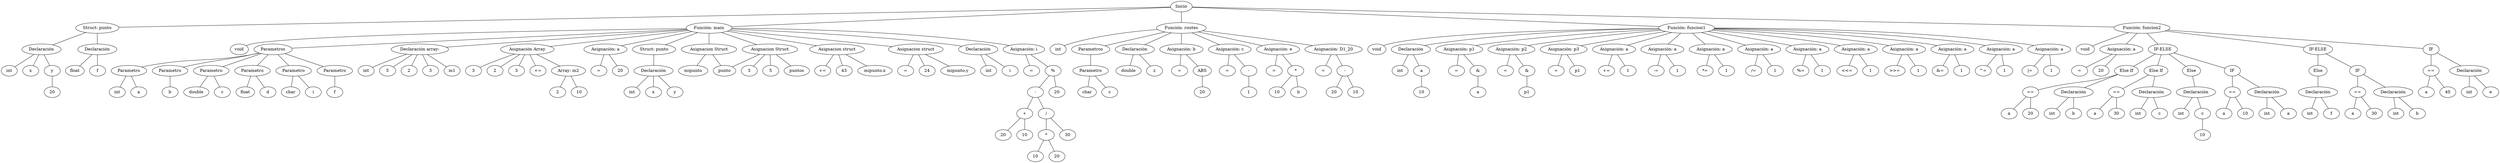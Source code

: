 graph {
	1 [label=int]
	2 [label=x]
	3 [label=20]
	4 [label=y]
	4 -- 3
	5 [label="Declaración"]
	5 -- 1
	5 -- 2
	5 -- 4
	6 [label=float]
	7 [label=f]
	8 [label="Declaración"]
	8 -- 6
	8 -- 7
	9 [label="Struct: punto"]
	9 -- 5
	9 -- 8
	10 [label=void]
	11 [label=int]
	12 [label=a]
	13 -- 11
	13 [label=Parametro]
	13 -- 12
	14 [label=b]
	15 [label=Parametro]
	15 -- 14
	16 [label=double]
	17 [label=c]
	18 -- 16
	18 [label=Parametro]
	18 -- 17
	19 [label=float]
	20 [label=d]
	21 -- 19
	21 [label=Parametro]
	21 -- 20
	22 [label=char]
	23 [label=i]
	24 -- 22
	24 [label=Parametro]
	24 -- 23
	25 [label=f]
	26 [label=Parametro]
	26 -- 25
	27 [label=Parametros]
	27 -- 13
	27 -- 15
	27 -- 18
	27 -- 21
	27 -- 24
	27 -- 26
	28 [label=int]
	29 [label=5]
	30 [label=2]
	31 [label=3]
	32 [label="Declaración array:"]
	32 -- m1
	32 -- 28
	32 -- 29
	32 -- 30
	32 -- 31
	33 [label=3]
	34 [label=2]
	35 [label=3]
	36 [label="+="]
	37 [label=2]
	38 [label=10]
	39 [label="Array: m2"]
	39 -- 37
	39 -- 38
	40 [label="Asignación Array"]
	40 -- 33
	40 -- 34
	40 -- 35
	40 -- 36
	40 -- 39
	41 [label="="]
	42 [label=20]
	43 [label="Asignación: a"]
	43 -- 41
	43 -- 42
	44 [label=int]
	45 [label=x]
	46 [label=y]
	47 [label="Declaración"]
	47 -- 44
	47 -- 45
	47 -- 46
	48 [label="Struct: punto"]
	48 -- 47
	49 [label="Asignacion Struct"]
	49 -- punto
	49 -- mipunto
	50 [label=3]
	51 [label=5]
	52 [label="Asignacion Struct"]
	52 -- punto
	52 -- puntos
	52 -- 50
	52 -- 51
	53 [label="+="]
	54 [label=43]
	55 -- 54
	55 -- 53
	55 [label="Asignacion struct"]
	55 -- "mipunto.x"
	56 [label="="]
	57 [label=24]
	58 -- 57
	58 -- 56
	58 [label="Asignacion struct"]
	58 -- "mipunto.y"
	59 [label=int]
	60 [label=i]
	61 [label="Declaración"]
	61 -- 59
	61 -- 60
	62 [label="="]
	63 [label=20]
	64 [label=10]
	65 -- 63
	65 [label="+"]
	65 -- 64
	66 [label=10]
	67 [label=20]
	68 -- 66
	68 [label="*"]
	68 -- 67
	69 [label=30]
	70 -- 68
	70 [label="/"]
	70 -- 69
	71 -- 65
	71 [label="-"]
	71 -- 70
	72 [label=20]
	73 -- 71
	73 [label="%"]
	73 -- 72
	74 [label="Asignación: i"]
	74 -- 62
	74 -- 73
	75 [label="Función: main"]
	75 -- 10
	75 -- 27
	75 -- 32
	75 -- 40
	75 -- 43
	75 -- 48
	75 -- 49
	75 -- 52
	75 -- 55
	75 -- 58
	75 -- 61
	75 -- 74
	76 [label=int]
	77 [label=char]
	78 [label=c]
	79 -- 77
	79 [label=Parametro]
	79 -- 78
	80 [label=Parametros]
	80 -- 79
	81 [label=double]
	82 [label=z]
	83 [label="Declaración"]
	83 -- 81
	83 -- 82
	84 [label="="]
	85 [label=20]
	86 [label=ABS]
	86 -- 85
	87 [label="Asignación: b"]
	87 -- 84
	87 -- 86
	88 [label="="]
	89 [label=1]
	90 [label="-"]
	90 -- 89
	91 [label="Asignación: c"]
	91 -- 88
	91 -- 90
	92 [label="="]
	93 [label=10]
	94 [label=b]
	95 -- 93
	95 [label="*"]
	95 -- 94
	96 [label="Asignación: e"]
	96 -- 92
	96 -- 95
	97 [label="="]
	98 [label=20]
	99 [label=10]
	100 -- 98
	100 [label="-"]
	100 -- 99
	101 [label="Asignación: D1_20"]
	101 -- 97
	101 -- 100
	102 [label="Función: routes"]
	102 -- 76
	102 -- 80
	102 -- 83
	102 -- 87
	102 -- 91
	102 -- 96
	102 -- 101
	103 [label=void]
	104 [label=int]
	105 [label=10]
	106 [label=a]
	106 -- 105
	107 [label="Declaración"]
	107 -- 104
	107 -- 106
	108 [label="="]
	109 [label="&"]
	109 -- a
	110 [label="Asignación: p1"]
	110 -- 108
	110 -- 109
	111 [label="="]
	112 [label="&"]
	112 -- p1
	113 [label="Asignación: p2"]
	113 -- 111
	113 -- 112
	114 [label="="]
	115 [label=p1]
	116 [label="Asignación: p3"]
	116 -- 114
	116 -- 115
	117 [label="+="]
	118 [label=1]
	119 [label="Asignación: a"]
	119 -- 117
	119 -- 118
	120 [label="-="]
	121 [label=1]
	122 [label="Asignación: a"]
	122 -- 120
	122 -- 121
	123 [label="*="]
	124 [label=1]
	125 [label="Asignación: a"]
	125 -- 123
	125 -- 124
	126 [label="/="]
	127 [label=1]
	128 [label="Asignación: a"]
	128 -- 126
	128 -- 127
	129 [label="%="]
	130 [label=1]
	131 [label="Asignación: a"]
	131 -- 129
	131 -- 130
	132 [label="<<="]
	133 [label=1]
	134 [label="Asignación: a"]
	134 -- 132
	134 -- 133
	135 [label=">>="]
	136 [label=1]
	137 [label="Asignación: a"]
	137 -- 135
	137 -- 136
	138 [label="&="]
	139 [label=1]
	140 [label="Asignación: a"]
	140 -- 138
	140 -- 139
	141 [label="^="]
	142 [label=1]
	143 [label="Asignación: a"]
	143 -- 141
	143 -- 142
	144 [label="|="]
	145 [label=1]
	146 [label="Asignación: a"]
	146 -- 144
	146 -- 145
	147 [label="Función: funcion1"]
	147 -- 103
	147 -- 107
	147 -- 110
	147 -- 113
	147 -- 116
	147 -- 119
	147 -- 122
	147 -- 125
	147 -- 128
	147 -- 131
	147 -- 134
	147 -- 137
	147 -- 140
	147 -- 143
	147 -- 146
	148 [label=void]
	149 [label="="]
	150 [label=20]
	151 [label="Asignación: a"]
	151 -- 149
	151 -- 150
	152 [label=a]
	153 [label=10]
	154 -- 152
	154 [label="=="]
	154 -- 153
	155 [label=int]
	156 [label=a]
	157 [label="Declaración"]
	157 -- 155
	157 -- 156
	158 [label=a]
	159 [label=20]
	160 -- 158
	160 [label="=="]
	160 -- 159
	161 [label=int]
	162 [label=b]
	163 [label="Declaración"]
	163 -- 161
	163 -- 162
	164 [label="Else If"]
	164 -- 160
	164 -- 163
	165 [label=a]
	166 [label=30]
	167 -- 165
	167 [label="=="]
	167 -- 166
	168 [label=int]
	169 [label=c]
	170 [label="Declaración"]
	170 -- 168
	170 -- 169
	171 [label="Else If"]
	171 -- 167
	171 -- 170
	172 [label=int]
	173 [label=10]
	174 [label=c]
	174 -- 173
	175 [label="Declaración"]
	175 -- 172
	175 -- 174
	176 [label=Else]
	176 -- 175
	177 [label=IF]
	177 -- 154
	177 -- 157
	178 [label="IF-ELSE"]
	178 -- 164
	178 -- 171
	178 -- 176
	178 -- 177
	179 [label=a]
	180 [label=30]
	181 -- 179
	181 [label="=="]
	181 -- 180
	182 [label=int]
	183 [label=b]
	184 [label="Declaración"]
	184 -- 182
	184 -- 183
	185 [label=int]
	186 [label=f]
	187 [label="Declaración"]
	187 -- 185
	187 -- 186
	188 [label=Else]
	188 -- 187
	189 [label=IF]
	189 -- 181
	189 -- 184
	190 [label="IF-ELSE"]
	190 -- 188
	190 -- 189
	191 [label=a]
	192 [label=40]
	193 -- 191
	193 [label="=="]
	193 -- 192
	194 [label=int]
	195 [label=e]
	196 [label="Declaración"]
	196 -- 194
	196 -- 195
	197 [label=IF]
	197 -- 193
	197 -- 196
	198 [label="Función: funcion2"]
	198 -- 148
	198 -- 151
	198 -- 178
	198 -- 190
	198 -- 197
	199 [label=Inicio]
	199 -- 9
	199 -- 75
	199 -- 102
	199 -- 147
	199 -- 198
}
